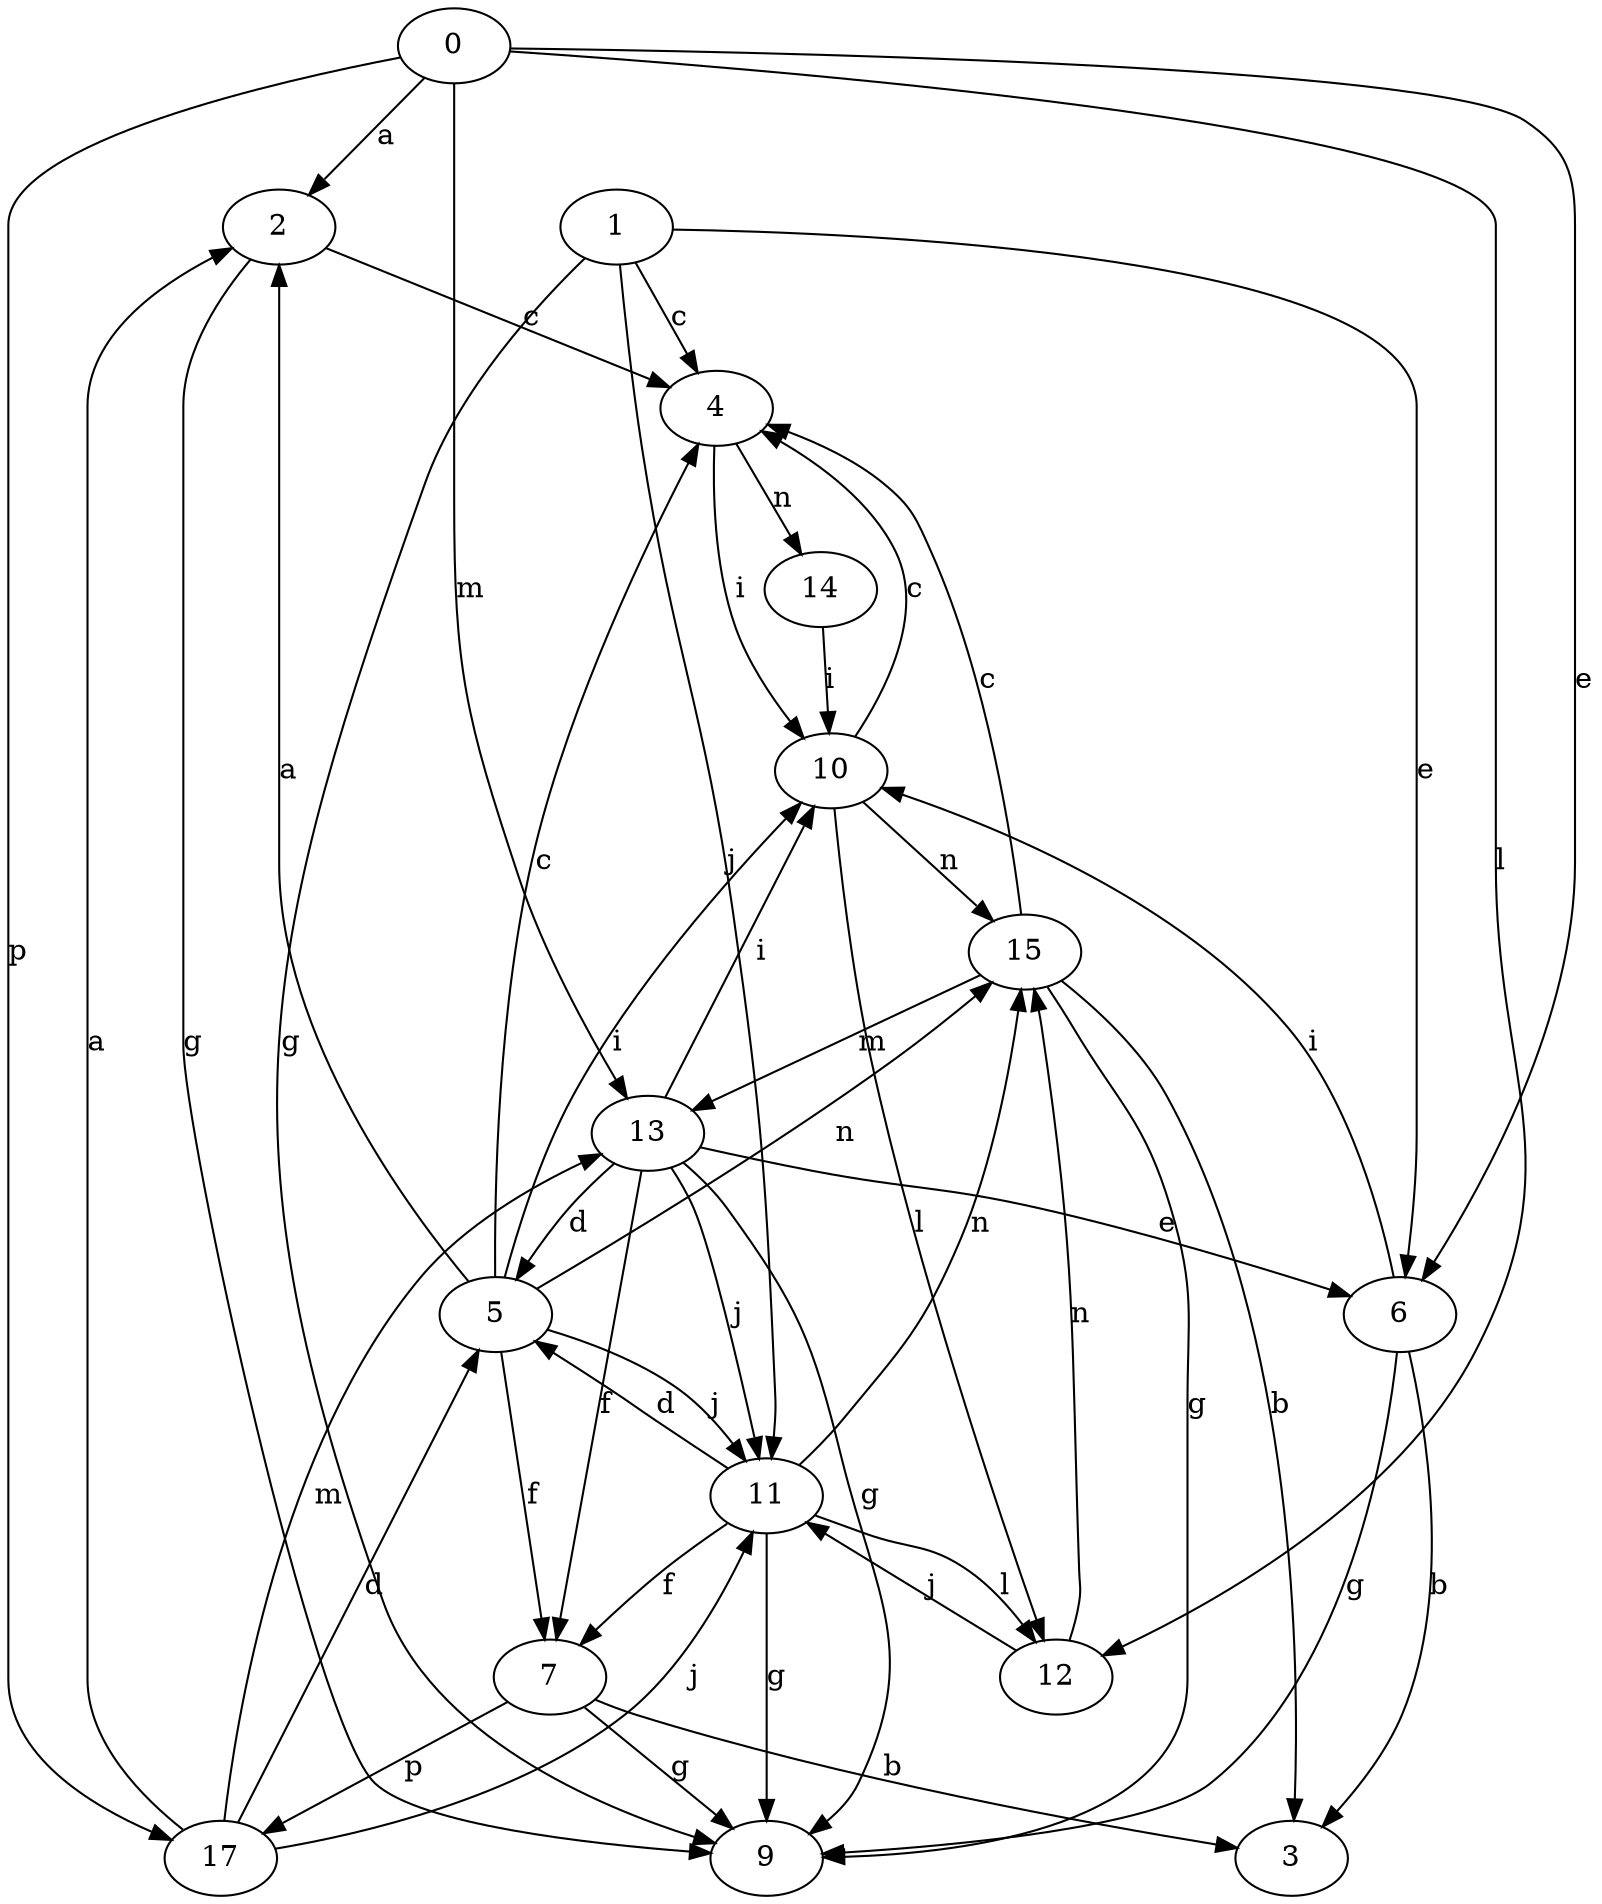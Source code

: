 strict digraph  {
0;
1;
2;
3;
4;
5;
6;
7;
9;
10;
11;
12;
13;
14;
15;
17;
0 -> 2  [label=a];
0 -> 6  [label=e];
0 -> 12  [label=l];
0 -> 13  [label=m];
0 -> 17  [label=p];
1 -> 4  [label=c];
1 -> 6  [label=e];
1 -> 9  [label=g];
1 -> 11  [label=j];
2 -> 4  [label=c];
2 -> 9  [label=g];
4 -> 10  [label=i];
4 -> 14  [label=n];
5 -> 2  [label=a];
5 -> 4  [label=c];
5 -> 7  [label=f];
5 -> 10  [label=i];
5 -> 11  [label=j];
5 -> 15  [label=n];
6 -> 3  [label=b];
6 -> 9  [label=g];
6 -> 10  [label=i];
7 -> 3  [label=b];
7 -> 9  [label=g];
7 -> 17  [label=p];
10 -> 4  [label=c];
10 -> 12  [label=l];
10 -> 15  [label=n];
11 -> 5  [label=d];
11 -> 7  [label=f];
11 -> 9  [label=g];
11 -> 12  [label=l];
11 -> 15  [label=n];
12 -> 11  [label=j];
12 -> 15  [label=n];
13 -> 5  [label=d];
13 -> 6  [label=e];
13 -> 7  [label=f];
13 -> 9  [label=g];
13 -> 10  [label=i];
13 -> 11  [label=j];
14 -> 10  [label=i];
15 -> 3  [label=b];
15 -> 4  [label=c];
15 -> 9  [label=g];
15 -> 13  [label=m];
17 -> 2  [label=a];
17 -> 5  [label=d];
17 -> 11  [label=j];
17 -> 13  [label=m];
}
